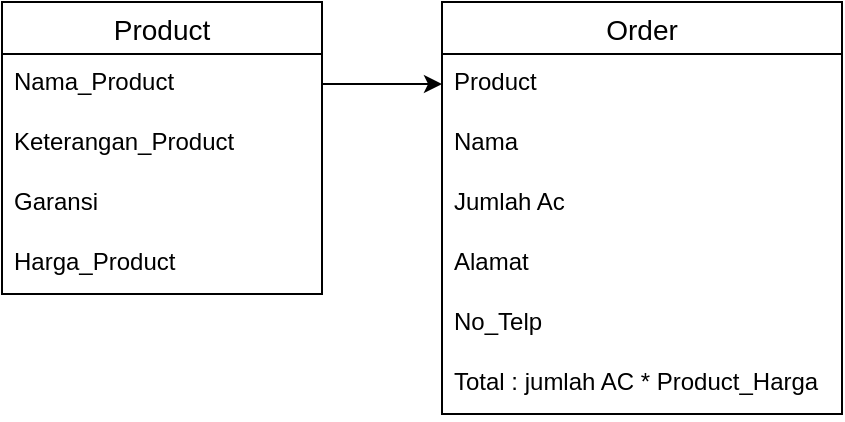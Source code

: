 <mxfile version="14.5.1" type="device"><diagram id="1irMX0J40xaq7u2Q0KXi" name="Page-1"><mxGraphModel dx="1038" dy="548" grid="1" gridSize="10" guides="1" tooltips="1" connect="1" arrows="1" fold="1" page="1" pageScale="1" pageWidth="850" pageHeight="1100" math="0" shadow="0"><root><mxCell id="0"/><mxCell id="1" parent="0"/><mxCell id="yltaR8-rM5eS_6ov_pAz-1" value="Product" style="swimlane;fontStyle=0;childLayout=stackLayout;horizontal=1;startSize=26;horizontalStack=0;resizeParent=1;resizeParentMax=0;resizeLast=0;collapsible=1;marginBottom=0;align=center;fontSize=14;" vertex="1" parent="1"><mxGeometry x="100" y="100" width="160" height="146" as="geometry"/></mxCell><mxCell id="yltaR8-rM5eS_6ov_pAz-2" value="Nama_Product" style="text;strokeColor=none;fillColor=none;spacingLeft=4;spacingRight=4;overflow=hidden;rotatable=0;points=[[0,0.5],[1,0.5]];portConstraint=eastwest;fontSize=12;" vertex="1" parent="yltaR8-rM5eS_6ov_pAz-1"><mxGeometry y="26" width="160" height="30" as="geometry"/></mxCell><mxCell id="yltaR8-rM5eS_6ov_pAz-3" value="Keterangan_Product" style="text;strokeColor=none;fillColor=none;spacingLeft=4;spacingRight=4;overflow=hidden;rotatable=0;points=[[0,0.5],[1,0.5]];portConstraint=eastwest;fontSize=12;" vertex="1" parent="yltaR8-rM5eS_6ov_pAz-1"><mxGeometry y="56" width="160" height="30" as="geometry"/></mxCell><mxCell id="yltaR8-rM5eS_6ov_pAz-4" value="Garansi" style="text;strokeColor=none;fillColor=none;spacingLeft=4;spacingRight=4;overflow=hidden;rotatable=0;points=[[0,0.5],[1,0.5]];portConstraint=eastwest;fontSize=12;" vertex="1" parent="yltaR8-rM5eS_6ov_pAz-1"><mxGeometry y="86" width="160" height="30" as="geometry"/></mxCell><mxCell id="yltaR8-rM5eS_6ov_pAz-12" value="Harga_Product" style="text;strokeColor=none;fillColor=none;spacingLeft=4;spacingRight=4;overflow=hidden;rotatable=0;points=[[0,0.5],[1,0.5]];portConstraint=eastwest;fontSize=12;" vertex="1" parent="yltaR8-rM5eS_6ov_pAz-1"><mxGeometry y="116" width="160" height="30" as="geometry"/></mxCell><mxCell id="yltaR8-rM5eS_6ov_pAz-5" value="Order" style="swimlane;fontStyle=0;childLayout=stackLayout;horizontal=1;startSize=26;horizontalStack=0;resizeParent=1;resizeParentMax=0;resizeLast=0;collapsible=1;marginBottom=0;align=center;fontSize=14;" vertex="1" parent="1"><mxGeometry x="320" y="100" width="200" height="206" as="geometry"/></mxCell><mxCell id="yltaR8-rM5eS_6ov_pAz-6" value="Product" style="text;strokeColor=none;fillColor=none;spacingLeft=4;spacingRight=4;overflow=hidden;rotatable=0;points=[[0,0.5],[1,0.5]];portConstraint=eastwest;fontSize=12;" vertex="1" parent="yltaR8-rM5eS_6ov_pAz-5"><mxGeometry y="26" width="200" height="30" as="geometry"/></mxCell><mxCell id="yltaR8-rM5eS_6ov_pAz-7" value="Nama" style="text;strokeColor=none;fillColor=none;spacingLeft=4;spacingRight=4;overflow=hidden;rotatable=0;points=[[0,0.5],[1,0.5]];portConstraint=eastwest;fontSize=12;" vertex="1" parent="yltaR8-rM5eS_6ov_pAz-5"><mxGeometry y="56" width="200" height="30" as="geometry"/></mxCell><mxCell id="yltaR8-rM5eS_6ov_pAz-8" value="Jumlah Ac" style="text;strokeColor=none;fillColor=none;spacingLeft=4;spacingRight=4;overflow=hidden;rotatable=0;points=[[0,0.5],[1,0.5]];portConstraint=eastwest;fontSize=12;" vertex="1" parent="yltaR8-rM5eS_6ov_pAz-5"><mxGeometry y="86" width="200" height="30" as="geometry"/></mxCell><mxCell id="yltaR8-rM5eS_6ov_pAz-9" value="Alamat" style="text;strokeColor=none;fillColor=none;spacingLeft=4;spacingRight=4;overflow=hidden;rotatable=0;points=[[0,0.5],[1,0.5]];portConstraint=eastwest;fontSize=12;" vertex="1" parent="yltaR8-rM5eS_6ov_pAz-5"><mxGeometry y="116" width="200" height="30" as="geometry"/></mxCell><mxCell id="yltaR8-rM5eS_6ov_pAz-10" value="No_Telp" style="text;strokeColor=none;fillColor=none;spacingLeft=4;spacingRight=4;overflow=hidden;rotatable=0;points=[[0,0.5],[1,0.5]];portConstraint=eastwest;fontSize=12;" vertex="1" parent="yltaR8-rM5eS_6ov_pAz-5"><mxGeometry y="146" width="200" height="30" as="geometry"/></mxCell><mxCell id="yltaR8-rM5eS_6ov_pAz-11" value="Total : jumlah AC * Product_Harga" style="text;strokeColor=none;fillColor=none;spacingLeft=4;spacingRight=4;overflow=hidden;rotatable=0;points=[[0,0.5],[1,0.5]];portConstraint=eastwest;fontSize=12;" vertex="1" parent="yltaR8-rM5eS_6ov_pAz-5"><mxGeometry y="176" width="200" height="30" as="geometry"/></mxCell><mxCell id="yltaR8-rM5eS_6ov_pAz-18" style="edgeStyle=orthogonalEdgeStyle;rounded=0;orthogonalLoop=1;jettySize=auto;html=1;entryX=0;entryY=0.5;entryDx=0;entryDy=0;" edge="1" parent="1" source="yltaR8-rM5eS_6ov_pAz-2" target="yltaR8-rM5eS_6ov_pAz-6"><mxGeometry relative="1" as="geometry"/></mxCell></root></mxGraphModel></diagram></mxfile>